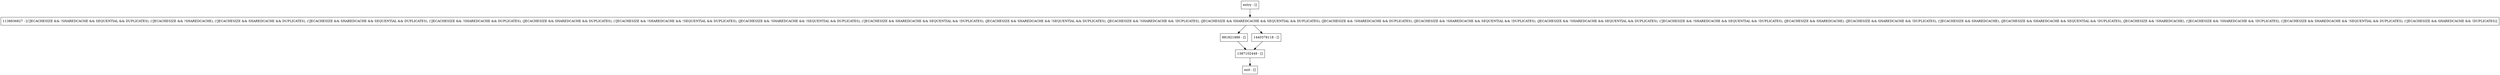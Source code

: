digraph updateCacheUsage {
node [shape=record];
entry [label="entry - []"];
exit [label="exit - []"];
881821886 [label="881821886 - []"];
1387102449 [label="1387102449 - []"];
1440378118 [label="1440378118 - []"];
1138836827 [label="1138836827 - [(!JECACHESIZE && !SHAREDCACHE && SEQUENTIAL && DUPLICATES), (!JECACHESIZE && !SHAREDCACHE), (!JECACHESIZE && SHAREDCACHE && DUPLICATES), (!JECACHESIZE && SHAREDCACHE && SEQUENTIAL && DUPLICATES), (!JECACHESIZE && !SHAREDCACHE && DUPLICATES), (JECACHESIZE && SHAREDCACHE && DUPLICATES), (!JECACHESIZE && !SHAREDCACHE && !SEQUENTIAL && DUPLICATES), (JECACHESIZE && !SHAREDCACHE && !SEQUENTIAL && DUPLICATES), (!JECACHESIZE && SHAREDCACHE && SEQUENTIAL && !DUPLICATES), (JECACHESIZE && SHAREDCACHE && !SEQUENTIAL && DUPLICATES), (JECACHESIZE && !SHAREDCACHE && !DUPLICATES), (JECACHESIZE && SHAREDCACHE && SEQUENTIAL && DUPLICATES), (JECACHESIZE && !SHAREDCACHE && DUPLICATES), (JECACHESIZE && !SHAREDCACHE && SEQUENTIAL && !DUPLICATES), (JECACHESIZE && !SHAREDCACHE && SEQUENTIAL && DUPLICATES), (!JECACHESIZE && !SHAREDCACHE && SEQUENTIAL && !DUPLICATES), (JECACHESIZE && SHAREDCACHE), (JECACHESIZE && SHAREDCACHE && !DUPLICATES), (!JECACHESIZE && SHAREDCACHE), (JECACHESIZE && SHAREDCACHE && SEQUENTIAL && !DUPLICATES), (JECACHESIZE && !SHAREDCACHE), (!JECACHESIZE && !SHAREDCACHE && !DUPLICATES), (!JECACHESIZE && SHAREDCACHE && !SEQUENTIAL && DUPLICATES), (!JECACHESIZE && SHAREDCACHE && !DUPLICATES)]"];
entry;
exit;
entry -> 1138836827;
881821886 -> 1387102449;
1387102449 -> exit;
1440378118 -> 1387102449;
1138836827 -> 881821886;
1138836827 -> 1440378118;
}
